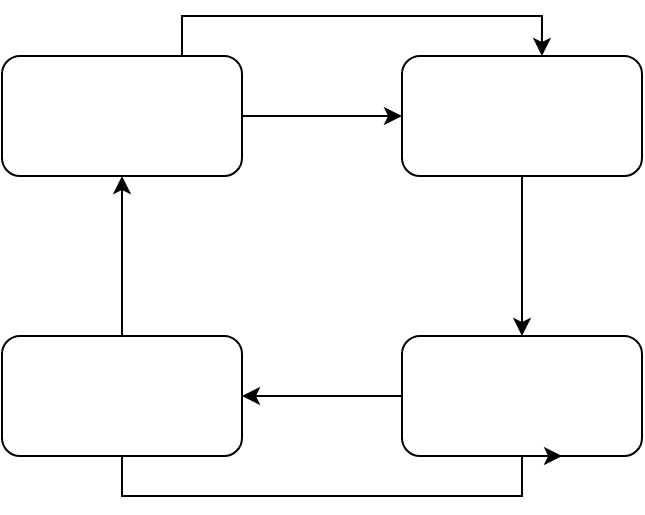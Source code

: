 <mxfile version="10.9.8" type="github"><diagram id="YNyH5plf7hG8mpCyY3NT" name="第 1 页"><mxGraphModel dx="1062" dy="558" grid="1" gridSize="10" guides="1" tooltips="1" connect="1" arrows="1" fold="1" page="1" pageScale="1" pageWidth="827" pageHeight="1169" math="0" shadow="0"><root><mxCell id="0"/><mxCell id="1" parent="0"/><mxCell id="j5QqLZTPo7QhPbCxTiu5-3" value="" style="edgeStyle=orthogonalEdgeStyle;rounded=0;orthogonalLoop=1;jettySize=auto;html=1;" edge="1" parent="1" source="j5QqLZTPo7QhPbCxTiu5-1" target="j5QqLZTPo7QhPbCxTiu5-2"><mxGeometry relative="1" as="geometry"/></mxCell><mxCell id="j5QqLZTPo7QhPbCxTiu5-9" style="edgeStyle=orthogonalEdgeStyle;rounded=0;orthogonalLoop=1;jettySize=auto;html=1;exitX=0.75;exitY=0;exitDx=0;exitDy=0;entryX=0.583;entryY=0;entryDx=0;entryDy=0;entryPerimeter=0;" edge="1" parent="1" source="j5QqLZTPo7QhPbCxTiu5-1" target="j5QqLZTPo7QhPbCxTiu5-2"><mxGeometry relative="1" as="geometry"/></mxCell><mxCell id="j5QqLZTPo7QhPbCxTiu5-1" value="" style="rounded=1;whiteSpace=wrap;html=1;" vertex="1" parent="1"><mxGeometry x="170" y="120" width="120" height="60" as="geometry"/></mxCell><mxCell id="j5QqLZTPo7QhPbCxTiu5-5" value="" style="edgeStyle=orthogonalEdgeStyle;rounded=0;orthogonalLoop=1;jettySize=auto;html=1;" edge="1" parent="1" source="j5QqLZTPo7QhPbCxTiu5-2" target="j5QqLZTPo7QhPbCxTiu5-4"><mxGeometry relative="1" as="geometry"/></mxCell><mxCell id="j5QqLZTPo7QhPbCxTiu5-2" value="" style="rounded=1;whiteSpace=wrap;html=1;" vertex="1" parent="1"><mxGeometry x="370" y="120" width="120" height="60" as="geometry"/></mxCell><mxCell id="j5QqLZTPo7QhPbCxTiu5-7" value="" style="edgeStyle=orthogonalEdgeStyle;rounded=0;orthogonalLoop=1;jettySize=auto;html=1;" edge="1" parent="1" source="j5QqLZTPo7QhPbCxTiu5-4" target="j5QqLZTPo7QhPbCxTiu5-6"><mxGeometry relative="1" as="geometry"/></mxCell><mxCell id="j5QqLZTPo7QhPbCxTiu5-4" value="" style="rounded=1;whiteSpace=wrap;html=1;" vertex="1" parent="1"><mxGeometry x="370" y="260" width="120" height="60" as="geometry"/></mxCell><mxCell id="j5QqLZTPo7QhPbCxTiu5-8" value="" style="edgeStyle=orthogonalEdgeStyle;rounded=0;orthogonalLoop=1;jettySize=auto;html=1;" edge="1" parent="1" source="j5QqLZTPo7QhPbCxTiu5-6" target="j5QqLZTPo7QhPbCxTiu5-1"><mxGeometry relative="1" as="geometry"/></mxCell><mxCell id="j5QqLZTPo7QhPbCxTiu5-10" style="edgeStyle=orthogonalEdgeStyle;rounded=0;orthogonalLoop=1;jettySize=auto;html=1;exitX=0.5;exitY=1;exitDx=0;exitDy=0;entryX=0.667;entryY=1;entryDx=0;entryDy=0;entryPerimeter=0;" edge="1" parent="1" source="j5QqLZTPo7QhPbCxTiu5-6" target="j5QqLZTPo7QhPbCxTiu5-4"><mxGeometry relative="1" as="geometry"><mxPoint x="430" y="340" as="targetPoint"/><Array as="points"><mxPoint x="230" y="340"/><mxPoint x="430" y="340"/><mxPoint x="430" y="320"/></Array></mxGeometry></mxCell><mxCell id="j5QqLZTPo7QhPbCxTiu5-6" value="" style="rounded=1;whiteSpace=wrap;html=1;" vertex="1" parent="1"><mxGeometry x="170" y="260" width="120" height="60" as="geometry"/></mxCell></root></mxGraphModel></diagram></mxfile>